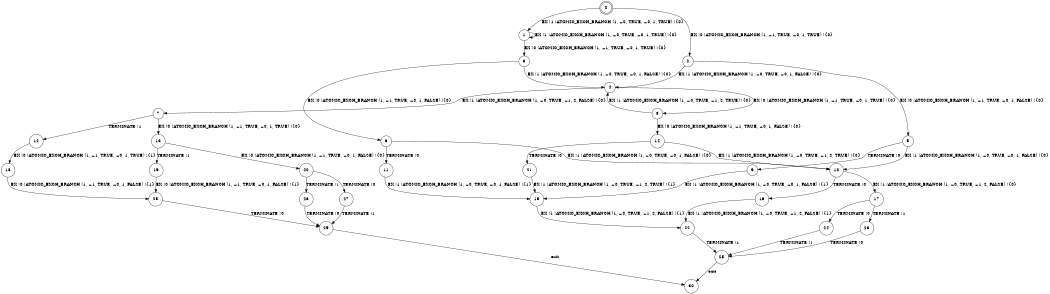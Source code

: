 digraph BCG {
size = "7, 10.5";
center = TRUE;
node [shape = circle];
0 [peripheries = 2];
0 -> 1 [label = "EX !1 !ATOMIC_EXCH_BRANCH (1, +0, TRUE, +0, 1, TRUE) !{0}"];
0 -> 2 [label = "EX !0 !ATOMIC_EXCH_BRANCH (1, +1, TRUE, +0, 1, TRUE) !{0}"];
1 -> 3 [label = "EX !0 !ATOMIC_EXCH_BRANCH (1, +1, TRUE, +0, 1, TRUE) !{0}"];
1 -> 1 [label = "EX !1 !ATOMIC_EXCH_BRANCH (1, +0, TRUE, +0, 1, TRUE) !{0}"];
2 -> 4 [label = "EX !1 !ATOMIC_EXCH_BRANCH (1, +0, TRUE, +0, 1, FALSE) !{0}"];
2 -> 5 [label = "EX !0 !ATOMIC_EXCH_BRANCH (1, +1, TRUE, +0, 1, FALSE) !{0}"];
3 -> 4 [label = "EX !1 !ATOMIC_EXCH_BRANCH (1, +0, TRUE, +0, 1, FALSE) !{0}"];
3 -> 6 [label = "EX !0 !ATOMIC_EXCH_BRANCH (1, +1, TRUE, +0, 1, FALSE) !{0}"];
4 -> 7 [label = "EX !1 !ATOMIC_EXCH_BRANCH (1, +0, TRUE, +1, 2, FALSE) !{0}"];
4 -> 8 [label = "EX !0 !ATOMIC_EXCH_BRANCH (1, +1, TRUE, +0, 1, TRUE) !{0}"];
5 -> 9 [label = "TERMINATE !0"];
5 -> 10 [label = "EX !1 !ATOMIC_EXCH_BRANCH (1, +0, TRUE, +0, 1, FALSE) !{0}"];
6 -> 11 [label = "TERMINATE !0"];
6 -> 10 [label = "EX !1 !ATOMIC_EXCH_BRANCH (1, +0, TRUE, +0, 1, FALSE) !{0}"];
7 -> 12 [label = "TERMINATE !1"];
7 -> 13 [label = "EX !0 !ATOMIC_EXCH_BRANCH (1, +1, TRUE, +0, 1, TRUE) !{0}"];
8 -> 4 [label = "EX !1 !ATOMIC_EXCH_BRANCH (1, +0, TRUE, +1, 2, TRUE) !{0}"];
8 -> 14 [label = "EX !0 !ATOMIC_EXCH_BRANCH (1, +1, TRUE, +0, 1, FALSE) !{0}"];
9 -> 15 [label = "EX !1 !ATOMIC_EXCH_BRANCH (1, +0, TRUE, +0, 1, FALSE) !{1}"];
10 -> 16 [label = "TERMINATE !0"];
10 -> 17 [label = "EX !1 !ATOMIC_EXCH_BRANCH (1, +0, TRUE, +1, 2, FALSE) !{0}"];
11 -> 15 [label = "EX !1 !ATOMIC_EXCH_BRANCH (1, +0, TRUE, +0, 1, FALSE) !{1}"];
12 -> 18 [label = "EX !0 !ATOMIC_EXCH_BRANCH (1, +1, TRUE, +0, 1, TRUE) !{1}"];
13 -> 19 [label = "TERMINATE !1"];
13 -> 20 [label = "EX !0 !ATOMIC_EXCH_BRANCH (1, +1, TRUE, +0, 1, FALSE) !{0}"];
14 -> 21 [label = "TERMINATE !0"];
14 -> 10 [label = "EX !1 !ATOMIC_EXCH_BRANCH (1, +0, TRUE, +1, 2, TRUE) !{0}"];
15 -> 22 [label = "EX !1 !ATOMIC_EXCH_BRANCH (1, +0, TRUE, +1, 2, FALSE) !{1}"];
16 -> 22 [label = "EX !1 !ATOMIC_EXCH_BRANCH (1, +0, TRUE, +1, 2, FALSE) !{1}"];
17 -> 23 [label = "TERMINATE !1"];
17 -> 24 [label = "TERMINATE !0"];
18 -> 25 [label = "EX !0 !ATOMIC_EXCH_BRANCH (1, +1, TRUE, +0, 1, FALSE) !{1}"];
19 -> 25 [label = "EX !0 !ATOMIC_EXCH_BRANCH (1, +1, TRUE, +0, 1, FALSE) !{1}"];
20 -> 26 [label = "TERMINATE !1"];
20 -> 27 [label = "TERMINATE !0"];
21 -> 15 [label = "EX !1 !ATOMIC_EXCH_BRANCH (1, +0, TRUE, +1, 2, TRUE) !{1}"];
22 -> 28 [label = "TERMINATE !1"];
23 -> 28 [label = "TERMINATE !0"];
24 -> 28 [label = "TERMINATE !1"];
25 -> 29 [label = "TERMINATE !0"];
26 -> 29 [label = "TERMINATE !0"];
27 -> 29 [label = "TERMINATE !1"];
28 -> 30 [label = "exit"];
29 -> 30 [label = "exit"];
}
